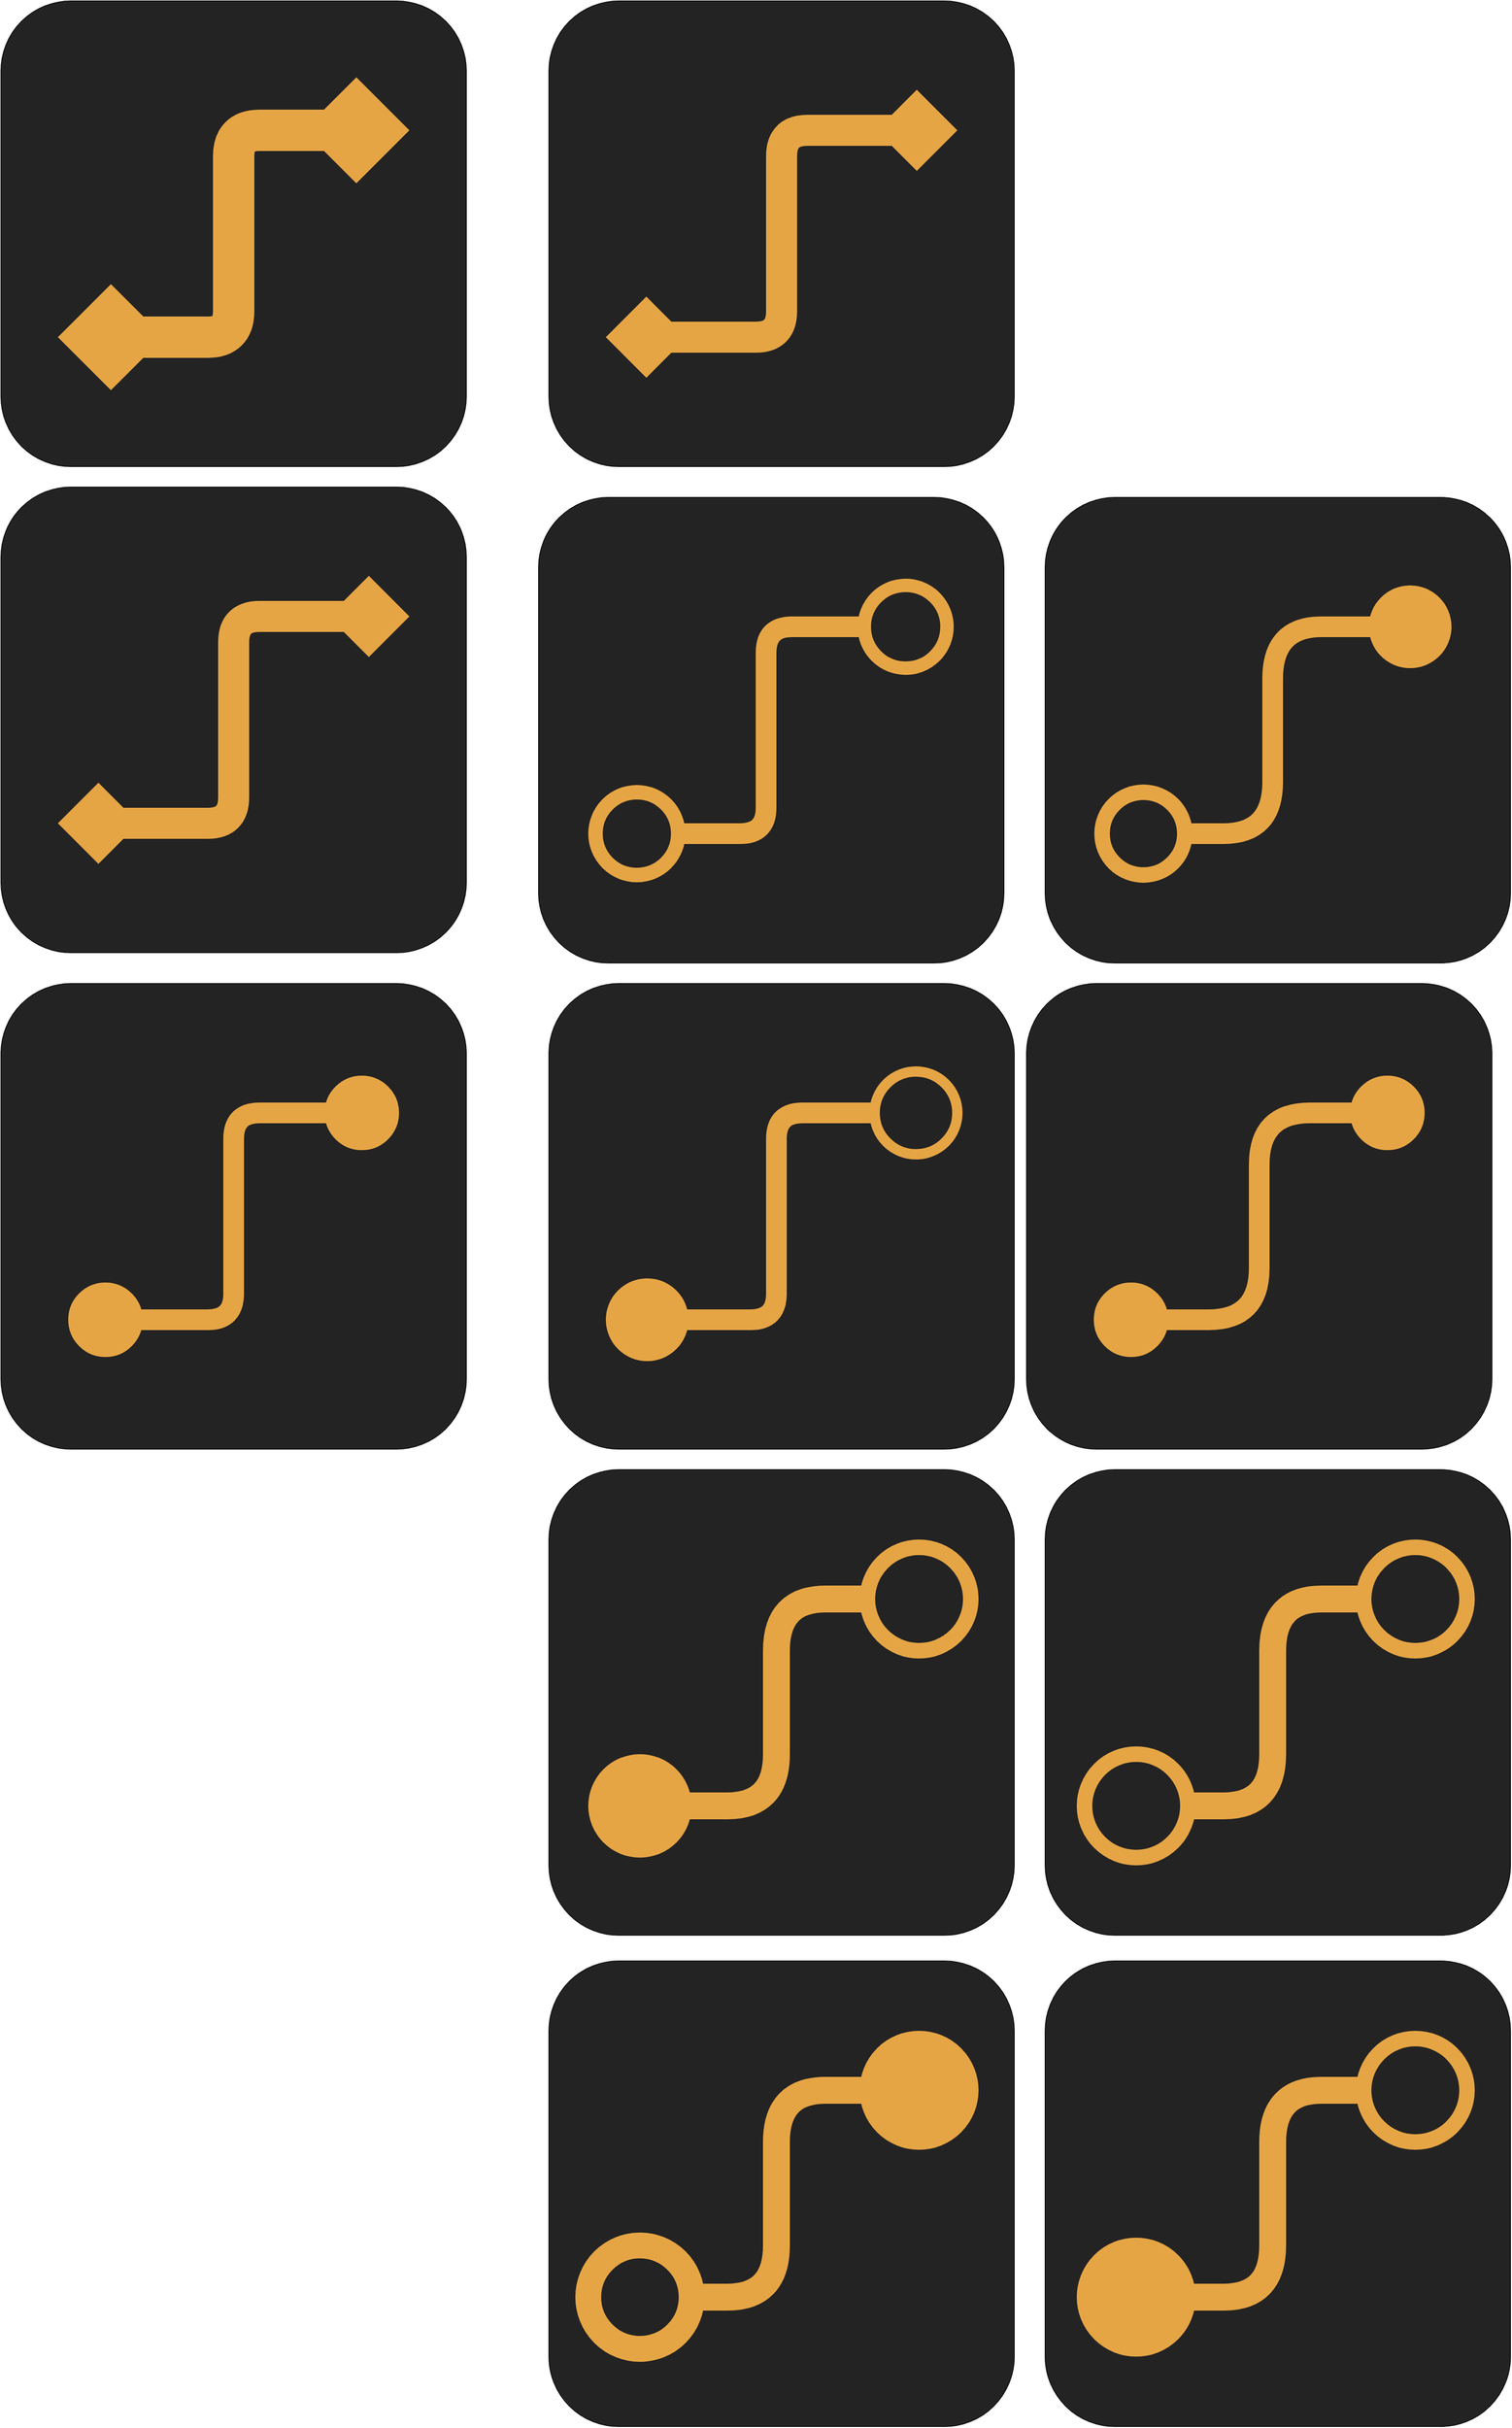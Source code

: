<mxfile version="12.2.2" type="device" pages="1"><diagram id="QsXr9iBs3sDHNwglJP2J" name="Page-1"><mxGraphModel dx="1106" dy="830" grid="1" gridSize="10" guides="1" tooltips="1" connect="1" arrows="1" fold="1" page="1" pageScale="1" pageWidth="827" pageHeight="1169" math="0" shadow="0"><root><mxCell id="0"/><mxCell id="1" parent="0"/><mxCell id="wCpO6FxNYxjlv_-BfXcc-2" value="" style="rounded=1;whiteSpace=wrap;html=1;strokeColor=#151515;fillColor=#232323;" parent="1" vertex="1"><mxGeometry x="160" y="80" width="450" height="450" as="geometry"/></mxCell><mxCell id="wCpO6FxNYxjlv_-BfXcc-8" value="" style="edgeStyle=elbowEdgeStyle;elbow=horizontal;endArrow=diamond;html=1;arcSize=50;strokeColor=#e6a544;strokeWidth=40;endFill=1;startArrow=diamond;startFill=1;" parent="1" edge="1"><mxGeometry width="50" height="50" relative="1" as="geometry"><mxPoint x="215" y="405" as="sourcePoint"/><mxPoint x="555" y="205" as="targetPoint"/></mxGeometry></mxCell><mxCell id="wCpO6FxNYxjlv_-BfXcc-9" value="" style="rounded=1;whiteSpace=wrap;html=1;strokeColor=#151515;fillColor=#232323;" parent="1" vertex="1"><mxGeometry x="160" y="550" width="450" height="450" as="geometry"/></mxCell><mxCell id="wCpO6FxNYxjlv_-BfXcc-10" value="" style="edgeStyle=elbowEdgeStyle;elbow=horizontal;endArrow=diamond;html=1;arcSize=50;strokeColor=#e6a544;strokeWidth=30;endFill=1;startArrow=diamond;startFill=1;" parent="1" edge="1"><mxGeometry width="50" height="50" relative="1" as="geometry"><mxPoint x="215" y="875" as="sourcePoint"/><mxPoint x="555" y="675" as="targetPoint"/></mxGeometry></mxCell><mxCell id="wCpO6FxNYxjlv_-BfXcc-11" value="" style="rounded=1;whiteSpace=wrap;html=1;strokeColor=#151515;fillColor=#232323;" parent="1" vertex="1"><mxGeometry x="160" y="1030" width="450" height="450" as="geometry"/></mxCell><mxCell id="wCpO6FxNYxjlv_-BfXcc-12" value="" style="edgeStyle=elbowEdgeStyle;elbow=horizontal;endArrow=circle;html=1;arcSize=50;strokeColor=#e6a544;strokeWidth=20;endFill=1;startArrow=circle;startFill=1;" parent="1" edge="1"><mxGeometry width="50" height="50" relative="1" as="geometry"><mxPoint x="215" y="1355" as="sourcePoint"/><mxPoint x="555" y="1155" as="targetPoint"/></mxGeometry></mxCell><mxCell id="wCpO6FxNYxjlv_-BfXcc-13" value="" style="rounded=1;whiteSpace=wrap;html=1;strokeColor=#151515;fillColor=#232323;" parent="1" vertex="1"><mxGeometry x="690" y="80" width="450" height="450" as="geometry"/></mxCell><mxCell id="wCpO6FxNYxjlv_-BfXcc-14" value="" style="edgeStyle=elbowEdgeStyle;elbow=horizontal;endArrow=diamond;html=1;arcSize=50;strokeColor=#e6a544;strokeWidth=30;endFill=1;startArrow=diamond;startFill=1;" parent="1" edge="1"><mxGeometry width="50" height="50" relative="1" as="geometry"><mxPoint x="745" y="405" as="sourcePoint"/><mxPoint x="1085" y="205" as="targetPoint"/></mxGeometry></mxCell><mxCell id="wCpO6FxNYxjlv_-BfXcc-17" value="" style="rounded=1;whiteSpace=wrap;html=1;strokeColor=#151515;fillColor=#232323;" parent="1" vertex="1"><mxGeometry x="690" y="1030" width="450" height="450" as="geometry"/></mxCell><mxCell id="wCpO6FxNYxjlv_-BfXcc-18" value="" style="edgeStyle=elbowEdgeStyle;elbow=horizontal;endArrow=none;html=1;arcSize=50;strokeColor=#e6a544;strokeWidth=20;endFill=0;startArrow=none;startFill=0;" parent="1" edge="1"><mxGeometry width="50" height="50" relative="1" as="geometry"><mxPoint x="815" y="1355" as="sourcePoint"/><mxPoint x="1005" y="1155" as="targetPoint"/></mxGeometry></mxCell><mxCell id="wCpO6FxNYxjlv_-BfXcc-21" value="" style="ellipse;whiteSpace=wrap;html=1;strokeColor=none;fillColor=#E6A544;" parent="1" vertex="1"><mxGeometry x="745" y="1315" width="80" height="80" as="geometry"/></mxCell><mxCell id="wCpO6FxNYxjlv_-BfXcc-22" value="" style="ellipse;whiteSpace=wrap;html=1;strokeColor=#E6A544;fillColor=none;strokeWidth=10;" parent="1" vertex="1"><mxGeometry x="1005" y="1115" width="80" height="80" as="geometry"/></mxCell><mxCell id="wCpO6FxNYxjlv_-BfXcc-26" value="" style="rounded=1;whiteSpace=wrap;html=1;strokeColor=#151515;fillColor=#232323;" parent="1" vertex="1"><mxGeometry x="680" y="560" width="450" height="450" as="geometry"/></mxCell><mxCell id="wCpO6FxNYxjlv_-BfXcc-27" value="" style="edgeStyle=elbowEdgeStyle;elbow=horizontal;endArrow=none;html=1;arcSize=50;strokeColor=#e6a544;strokeWidth=20;endFill=0;startArrow=none;startFill=0;" parent="1" edge="1"><mxGeometry width="50" height="50" relative="1" as="geometry"><mxPoint x="805" y="885" as="sourcePoint"/><mxPoint x="995" y="685" as="targetPoint"/></mxGeometry></mxCell><mxCell id="wCpO6FxNYxjlv_-BfXcc-28" value="" style="ellipse;whiteSpace=wrap;html=1;strokeColor=#E6A544;fillColor=#232323;gradientColor=none;strokeWidth=14;" parent="1" vertex="1"><mxGeometry x="735" y="845" width="80" height="80" as="geometry"/></mxCell><mxCell id="wCpO6FxNYxjlv_-BfXcc-29" value="" style="ellipse;whiteSpace=wrap;html=1;strokeColor=#E6A544;fillColor=none;strokeWidth=13;" parent="1" vertex="1"><mxGeometry x="995" y="645" width="80" height="80" as="geometry"/></mxCell><mxCell id="wCpO6FxNYxjlv_-BfXcc-30" value="" style="rounded=1;whiteSpace=wrap;html=1;strokeColor=#151515;fillColor=#232323;" parent="1" vertex="1"><mxGeometry x="1170" y="560" width="450" height="450" as="geometry"/></mxCell><mxCell id="wCpO6FxNYxjlv_-BfXcc-31" value="" style="edgeStyle=elbowEdgeStyle;elbow=horizontal;endArrow=none;html=1;arcSize=100;strokeColor=#e6a544;strokeWidth=20;endFill=0;startArrow=none;startFill=0;" parent="1" edge="1"><mxGeometry width="50" height="50" relative="1" as="geometry"><mxPoint x="1295" y="885" as="sourcePoint"/><mxPoint x="1485" y="685" as="targetPoint"/></mxGeometry></mxCell><mxCell id="wCpO6FxNYxjlv_-BfXcc-32" value="" style="ellipse;whiteSpace=wrap;html=1;strokeColor=#E6A544;fillColor=#232323;gradientColor=none;strokeWidth=15;" parent="1" vertex="1"><mxGeometry x="1225" y="845" width="80" height="80" as="geometry"/></mxCell><mxCell id="wCpO6FxNYxjlv_-BfXcc-33" value="" style="ellipse;whiteSpace=wrap;html=1;strokeColor=none;fillColor=#E6A544;strokeWidth=15;" parent="1" vertex="1"><mxGeometry x="1483" y="645" width="80" height="80" as="geometry"/></mxCell><mxCell id="wCpO6FxNYxjlv_-BfXcc-34" value="" style="rounded=1;whiteSpace=wrap;html=1;strokeColor=#151515;fillColor=#232323;" parent="1" vertex="1"><mxGeometry x="1152" y="1030" width="450" height="450" as="geometry"/></mxCell><mxCell id="wCpO6FxNYxjlv_-BfXcc-35" value="" style="edgeStyle=elbowEdgeStyle;elbow=horizontal;endArrow=circle;html=1;arcSize=100;strokeColor=#e6a544;strokeWidth=20;endFill=1;startArrow=circle;startFill=1;" parent="1" edge="1"><mxGeometry width="50" height="50" relative="1" as="geometry"><mxPoint x="1207" y="1355" as="sourcePoint"/><mxPoint x="1547" y="1155" as="targetPoint"/></mxGeometry></mxCell><mxCell id="wCpO6FxNYxjlv_-BfXcc-38" value="" style="rounded=1;whiteSpace=wrap;html=1;strokeColor=#151515;fillColor=#232323;" parent="1" vertex="1"><mxGeometry x="690" y="1500" width="450" height="450" as="geometry"/></mxCell><mxCell id="wCpO6FxNYxjlv_-BfXcc-39" value="" style="edgeStyle=elbowEdgeStyle;elbow=horizontal;endArrow=none;html=1;arcSize=100;strokeColor=#e6a544;strokeWidth=26;endFill=0;startArrow=none;startFill=0;" parent="1" edge="1"><mxGeometry width="50" height="50" relative="1" as="geometry"><mxPoint x="815" y="1825" as="sourcePoint"/><mxPoint x="1005" y="1625" as="targetPoint"/></mxGeometry></mxCell><mxCell id="wCpO6FxNYxjlv_-BfXcc-40" value="" style="ellipse;whiteSpace=wrap;html=1;strokeColor=none;fillColor=#E6A544;strokeWidth=15;" parent="1" vertex="1"><mxGeometry x="728" y="1775" width="100" height="100" as="geometry"/></mxCell><mxCell id="wCpO6FxNYxjlv_-BfXcc-41" value="" style="ellipse;whiteSpace=wrap;html=1;strokeColor=#E6A544;fillColor=none;strokeWidth=15;aspect=fixed;" parent="1" vertex="1"><mxGeometry x="998" y="1575" width="100" height="100" as="geometry"/></mxCell><mxCell id="wCpO6FxNYxjlv_-BfXcc-42" value="" style="rounded=1;whiteSpace=wrap;html=1;strokeColor=#151515;fillColor=#232323;" parent="1" vertex="1"><mxGeometry x="1170" y="1500" width="450" height="450" as="geometry"/></mxCell><mxCell id="wCpO6FxNYxjlv_-BfXcc-43" value="" style="edgeStyle=elbowEdgeStyle;elbow=horizontal;endArrow=none;html=1;arcSize=100;strokeColor=#e6a544;strokeWidth=26;endFill=0;startArrow=none;startFill=0;" parent="1" edge="1"><mxGeometry width="50" height="50" relative="1" as="geometry"><mxPoint x="1295" y="1825" as="sourcePoint"/><mxPoint x="1485" y="1625" as="targetPoint"/></mxGeometry></mxCell><mxCell id="wCpO6FxNYxjlv_-BfXcc-44" value="" style="ellipse;whiteSpace=wrap;html=1;strokeColor=#E6A544;fillColor=#232323;strokeWidth=15;" parent="1" vertex="1"><mxGeometry x="1208" y="1775" width="100" height="100" as="geometry"/></mxCell><mxCell id="wCpO6FxNYxjlv_-BfXcc-45" value="" style="ellipse;whiteSpace=wrap;html=1;strokeColor=#E6A544;fillColor=none;strokeWidth=15;aspect=fixed;" parent="1" vertex="1"><mxGeometry x="1478" y="1575" width="100" height="100" as="geometry"/></mxCell><mxCell id="wCpO6FxNYxjlv_-BfXcc-46" value="" style="rounded=1;whiteSpace=wrap;html=1;strokeColor=#151515;fillColor=#232323;" parent="1" vertex="1"><mxGeometry x="690" y="1975" width="450" height="450" as="geometry"/></mxCell><mxCell id="wCpO6FxNYxjlv_-BfXcc-47" value="" style="edgeStyle=elbowEdgeStyle;elbow=horizontal;endArrow=none;html=1;arcSize=100;strokeColor=#e6a544;strokeWidth=26;endFill=0;startArrow=none;startFill=0;" parent="1" edge="1"><mxGeometry width="50" height="50" relative="1" as="geometry"><mxPoint x="815" y="2300" as="sourcePoint"/><mxPoint x="1005" y="2100" as="targetPoint"/></mxGeometry></mxCell><mxCell id="wCpO6FxNYxjlv_-BfXcc-48" value="" style="ellipse;whiteSpace=wrap;html=1;strokeColor=#E6A544;fillColor=#232323;strokeWidth=25;" parent="1" vertex="1"><mxGeometry x="728" y="2250" width="100" height="100" as="geometry"/></mxCell><mxCell id="wCpO6FxNYxjlv_-BfXcc-49" value="" style="ellipse;whiteSpace=wrap;html=1;strokeColor=#E6A544;fillColor=#E6A544;strokeWidth=15;aspect=fixed;" parent="1" vertex="1"><mxGeometry x="998" y="2050" width="100" height="100" as="geometry"/></mxCell><mxCell id="wCpO6FxNYxjlv_-BfXcc-50" value="" style="rounded=1;whiteSpace=wrap;html=1;strokeColor=#151515;fillColor=#232323;" parent="1" vertex="1"><mxGeometry x="1170" y="1975" width="450" height="450" as="geometry"/></mxCell><mxCell id="wCpO6FxNYxjlv_-BfXcc-51" value="" style="edgeStyle=elbowEdgeStyle;elbow=horizontal;endArrow=none;html=1;arcSize=100;strokeColor=#e6a544;strokeWidth=26;endFill=0;startArrow=none;startFill=0;" parent="1" edge="1"><mxGeometry width="50" height="50" relative="1" as="geometry"><mxPoint x="1295" y="2300" as="sourcePoint"/><mxPoint x="1485" y="2100" as="targetPoint"/></mxGeometry></mxCell><mxCell id="wCpO6FxNYxjlv_-BfXcc-52" value="" style="ellipse;whiteSpace=wrap;html=1;strokeColor=#E6A544;fillColor=#E6A544;strokeWidth=15;" parent="1" vertex="1"><mxGeometry x="1208" y="2250" width="100" height="100" as="geometry"/></mxCell><mxCell id="wCpO6FxNYxjlv_-BfXcc-53" value="" style="ellipse;whiteSpace=wrap;html=1;strokeColor=#E6A544;fillColor=none;strokeWidth=15;aspect=fixed;" parent="1" vertex="1"><mxGeometry x="1478" y="2050" width="100" height="100" as="geometry"/></mxCell></root></mxGraphModel></diagram></mxfile>